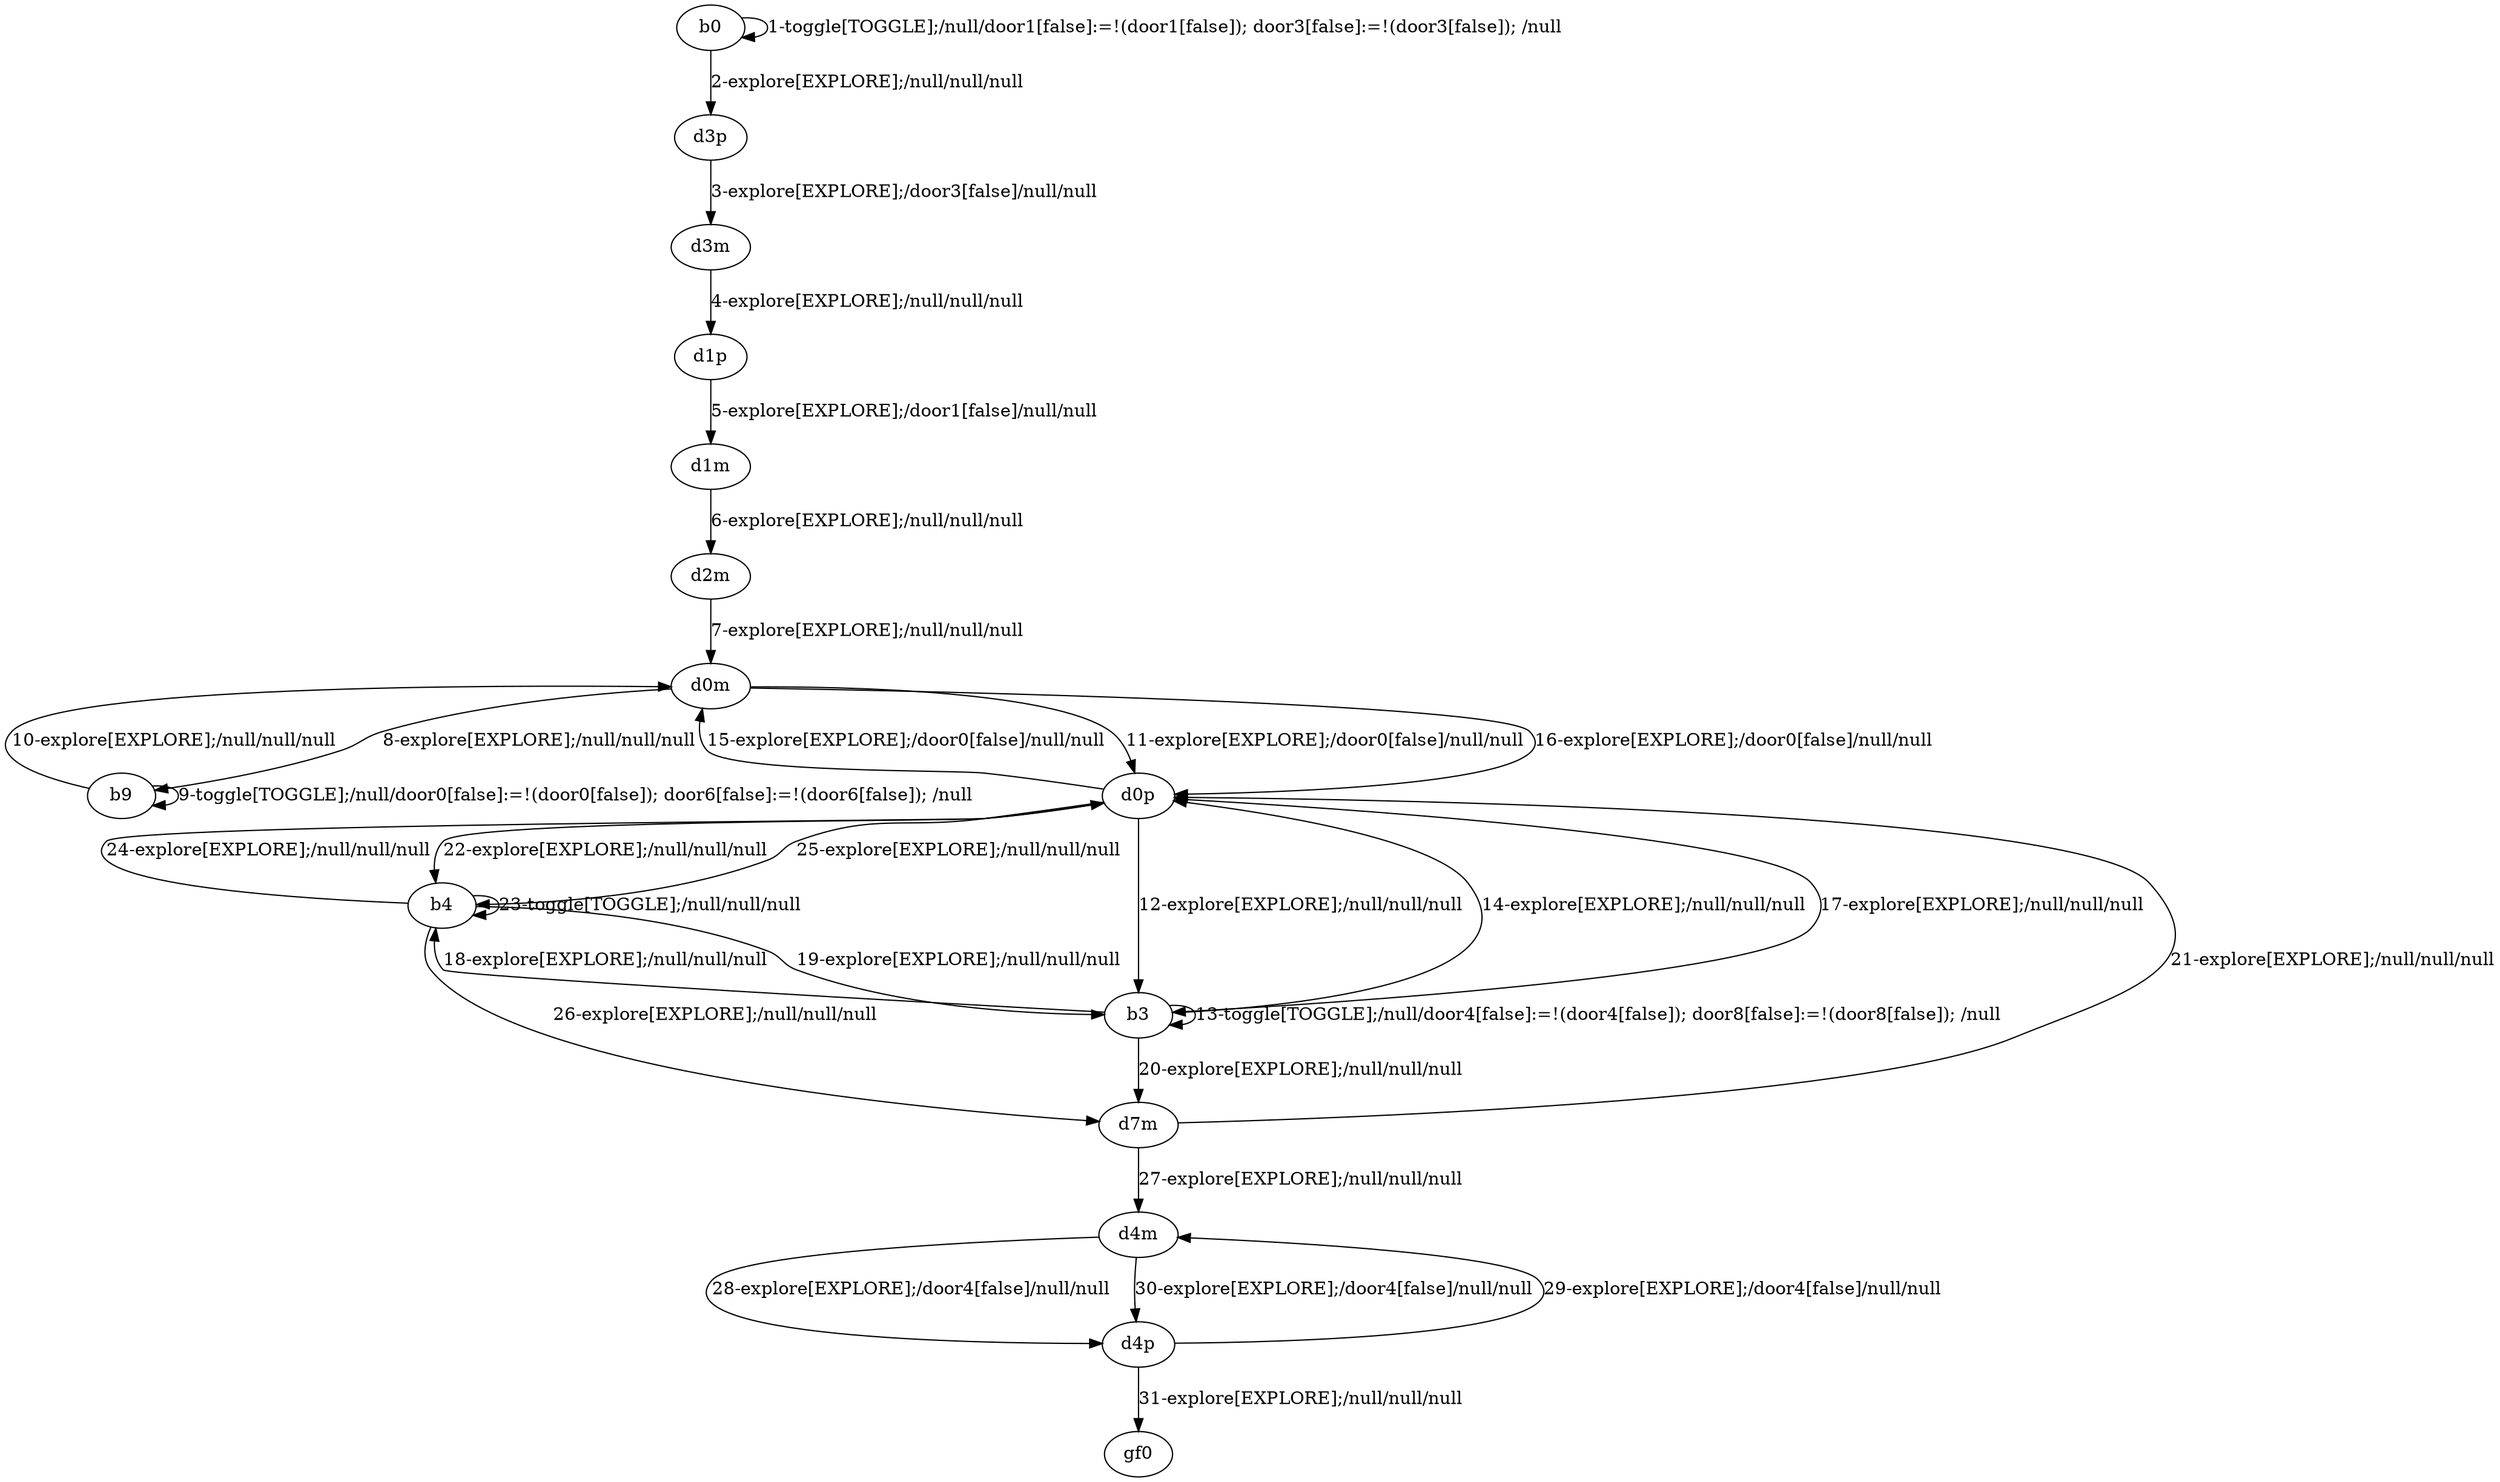 digraph g {
"b0" -> "b0" [label = "1-toggle[TOGGLE];/null/door1[false]:=!(door1[false]); door3[false]:=!(door3[false]); /null"];
"b0" -> "d3p" [label = "2-explore[EXPLORE];/null/null/null"];
"d3p" -> "d3m" [label = "3-explore[EXPLORE];/door3[false]/null/null"];
"d3m" -> "d1p" [label = "4-explore[EXPLORE];/null/null/null"];
"d1p" -> "d1m" [label = "5-explore[EXPLORE];/door1[false]/null/null"];
"d1m" -> "d2m" [label = "6-explore[EXPLORE];/null/null/null"];
"d2m" -> "d0m" [label = "7-explore[EXPLORE];/null/null/null"];
"d0m" -> "b9" [label = "8-explore[EXPLORE];/null/null/null"];
"b9" -> "b9" [label = "9-toggle[TOGGLE];/null/door0[false]:=!(door0[false]); door6[false]:=!(door6[false]); /null"];
"b9" -> "d0m" [label = "10-explore[EXPLORE];/null/null/null"];
"d0m" -> "d0p" [label = "11-explore[EXPLORE];/door0[false]/null/null"];
"d0p" -> "b3" [label = "12-explore[EXPLORE];/null/null/null"];
"b3" -> "b3" [label = "13-toggle[TOGGLE];/null/door4[false]:=!(door4[false]); door8[false]:=!(door8[false]); /null"];
"b3" -> "d0p" [label = "14-explore[EXPLORE];/null/null/null"];
"d0p" -> "d0m" [label = "15-explore[EXPLORE];/door0[false]/null/null"];
"d0m" -> "d0p" [label = "16-explore[EXPLORE];/door0[false]/null/null"];
"d0p" -> "b3" [label = "17-explore[EXPLORE];/null/null/null"];
"b3" -> "b4" [label = "18-explore[EXPLORE];/null/null/null"];
"b4" -> "b3" [label = "19-explore[EXPLORE];/null/null/null"];
"b3" -> "d7m" [label = "20-explore[EXPLORE];/null/null/null"];
"d7m" -> "d0p" [label = "21-explore[EXPLORE];/null/null/null"];
"d0p" -> "b4" [label = "22-explore[EXPLORE];/null/null/null"];
"b4" -> "b4" [label = "23-toggle[TOGGLE];/null/null/null"];
"b4" -> "d0p" [label = "24-explore[EXPLORE];/null/null/null"];
"d0p" -> "b4" [label = "25-explore[EXPLORE];/null/null/null"];
"b4" -> "d7m" [label = "26-explore[EXPLORE];/null/null/null"];
"d7m" -> "d4m" [label = "27-explore[EXPLORE];/null/null/null"];
"d4m" -> "d4p" [label = "28-explore[EXPLORE];/door4[false]/null/null"];
"d4p" -> "d4m" [label = "29-explore[EXPLORE];/door4[false]/null/null"];
"d4m" -> "d4p" [label = "30-explore[EXPLORE];/door4[false]/null/null"];
"d4p" -> "gf0" [label = "31-explore[EXPLORE];/null/null/null"];
}